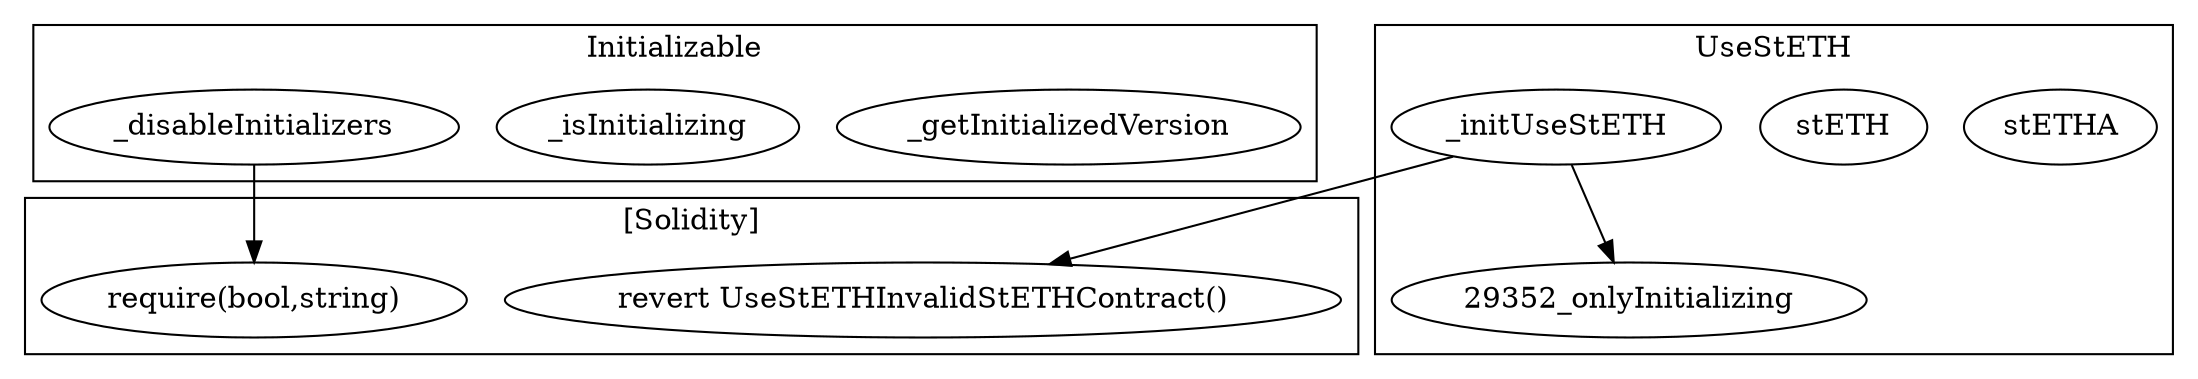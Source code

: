 strict digraph {
subgraph cluster_3088_Initializable {
label = "Initializable"
"3088__getInitializedVersion" [label="_getInitializedVersion"]
"3088__isInitializing" [label="_isInitializing"]
"3088__disableInitializers" [label="_disableInitializers"]
}subgraph cluster_29352_UseStETH {
label = "UseStETH"
"29352_stETHA" [label="stETHA"]
"29352_stETH" [label="stETH"]
"29352__initUseStETH" [label="_initUseStETH"]
"29352__initUseStETH" -> "29352_onlyInitializing"
}subgraph cluster_solidity {
label = "[Solidity]"
"revert UseStETHInvalidStETHContract()" 
"require(bool,string)" 
"3088__disableInitializers" -> "require(bool,string)"
"29352__initUseStETH" -> "revert UseStETHInvalidStETHContract()"
}
}